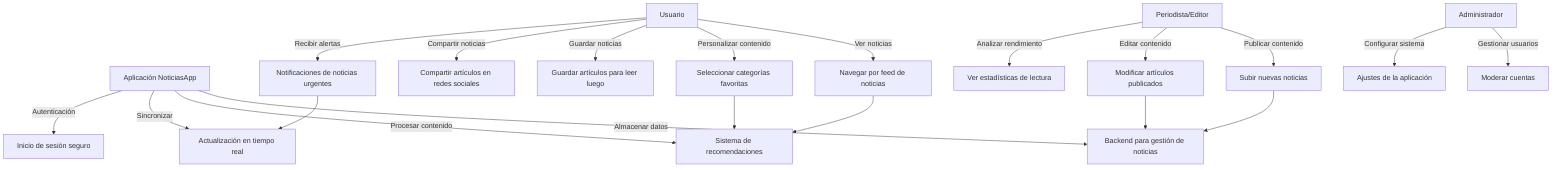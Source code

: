 graph TD
    %% Definición de los actores
    A[Usuario]
    B[Periodista/Editor]
    C[Administrador]
    D[Aplicación NoticiasApp]
    
    %% Casos de uso principales del usuario
    A -->|Ver noticias| U1[Navegar por feed de noticias]
    A -->|Personalizar contenido| U2[Seleccionar categorías favoritas]
    A -->|Guardar noticias| U3[Guardar artículos para leer luego]
    A -->|Compartir noticias| U4[Compartir artículos en redes sociales]
    A -->|Recibir alertas| U5[Notificaciones de noticias urgentes]
    
    %% Casos de uso del periodista/editor
    B -->|Publicar contenido| U6[Subir nuevas noticias]
    B -->|Editar contenido| U7[Modificar artículos publicados]
    B -->|Analizar rendimiento| U8[Ver estadísticas de lectura]
    
    %% Casos de uso del administrador
    C -->|Gestionar usuarios| U9[Moderar cuentas]
    C -->|Configurar sistema| U10[Ajustes de la aplicación]
    
    %% Funcionalidades de la aplicación
    D -->|Almacenar datos| U11[Backend para gestión de noticias]
    D -->|Procesar contenido| U12[Sistema de recomendaciones]
    D -->|Sincronizar| U13[Actualización en tiempo real]
    D -->|Autenticación| U14[Inicio de sesión seguro]
    
    %% Relaciones adicionales
    U1 --> U12
    U2 --> U12
    U6 --> U11
    U7 --> U11
    U5 --> U13